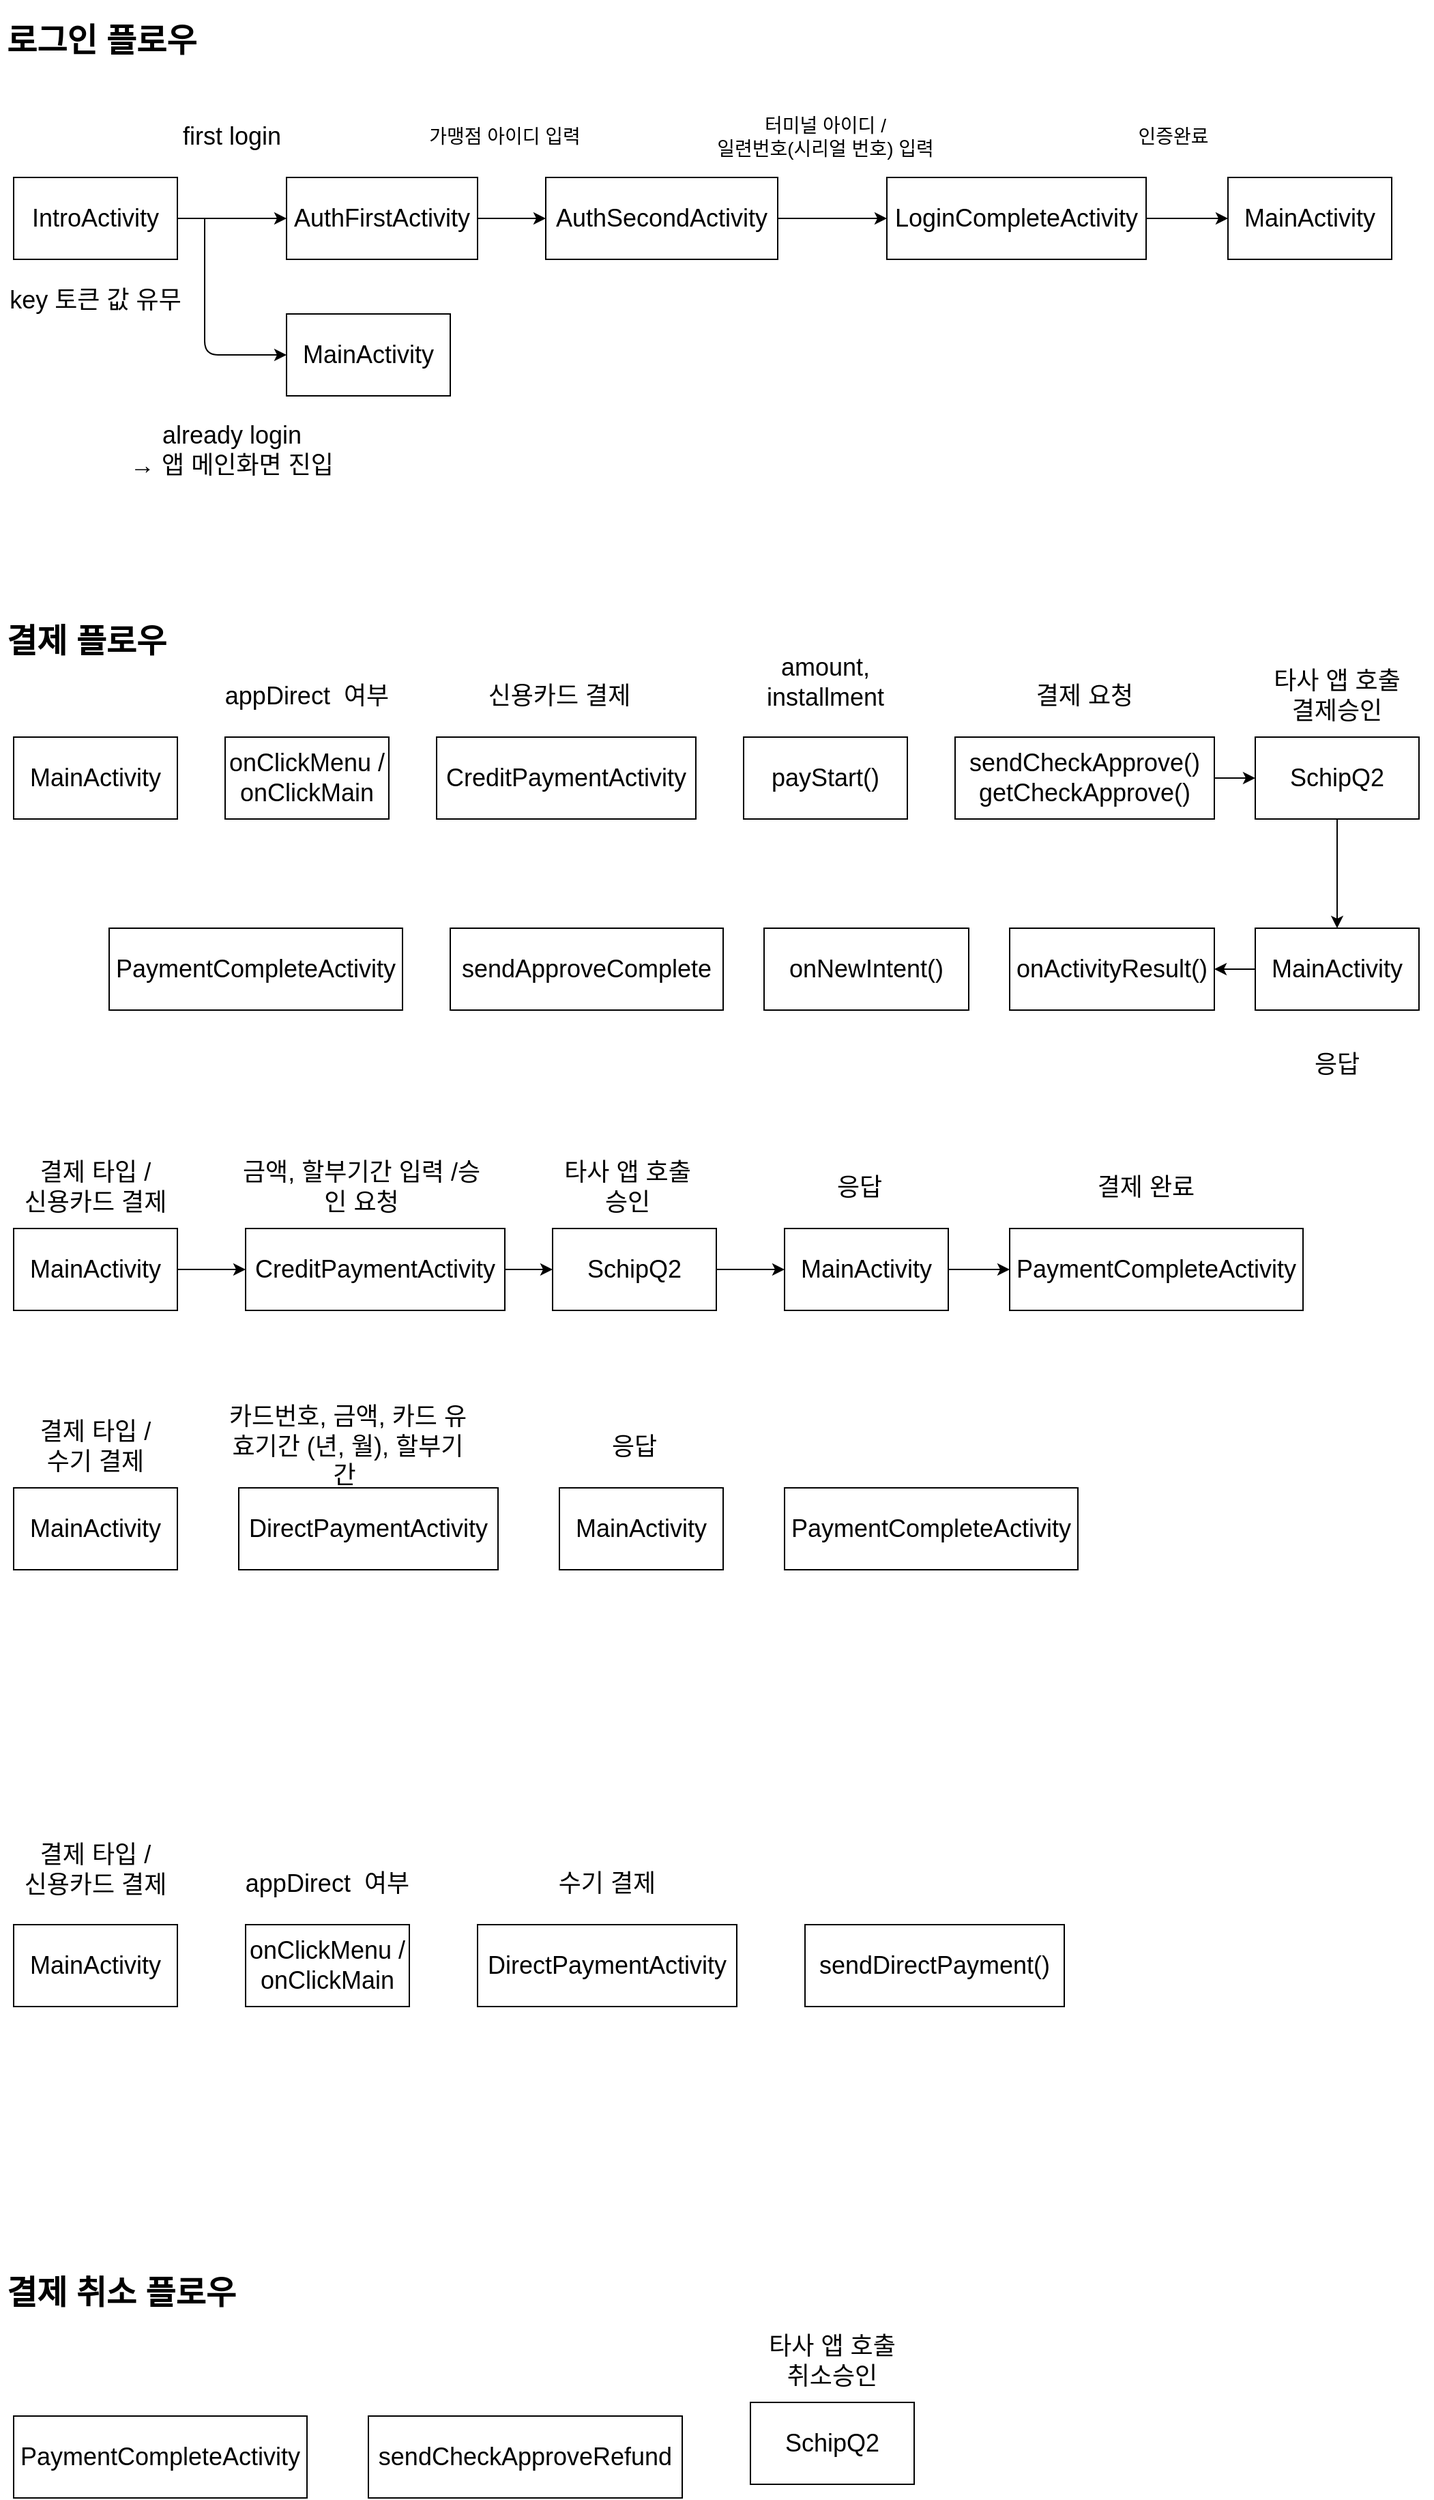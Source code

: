 <mxfile version="13.10.1" type="github">
  <diagram id="XsG1NGjMLy8Txl2xfddT" name="Page-1">
    <mxGraphModel dx="1902" dy="1047" grid="1" gridSize="10" guides="1" tooltips="1" connect="1" arrows="1" fold="1" page="0" pageScale="1" pageWidth="1100" pageHeight="850" math="0" shadow="0">
      <root>
        <mxCell id="0" />
        <mxCell id="1" parent="0" />
        <mxCell id="rkTGoCr_PCal79WlTi9f-8" style="edgeStyle=orthogonalEdgeStyle;rounded=0;orthogonalLoop=1;jettySize=auto;html=1;" parent="1" source="rkTGoCr_PCal79WlTi9f-4" target="rkTGoCr_PCal79WlTi9f-5" edge="1">
          <mxGeometry relative="1" as="geometry" />
        </mxCell>
        <mxCell id="rkTGoCr_PCal79WlTi9f-4" value="&lt;font style=&quot;font-size: 18px&quot;&gt;IntroActivity&lt;/font&gt;" style="rounded=0;whiteSpace=wrap;html=1;" parent="1" vertex="1">
          <mxGeometry x="50" y="150" width="120" height="60" as="geometry" />
        </mxCell>
        <mxCell id="rkTGoCr_PCal79WlTi9f-24" value="" style="edgeStyle=orthogonalEdgeStyle;rounded=0;orthogonalLoop=1;jettySize=auto;html=1;" parent="1" source="rkTGoCr_PCal79WlTi9f-5" target="rkTGoCr_PCal79WlTi9f-16" edge="1">
          <mxGeometry relative="1" as="geometry" />
        </mxCell>
        <mxCell id="rkTGoCr_PCal79WlTi9f-5" value="&lt;font style=&quot;font-size: 18px&quot;&gt;AuthFirstActivity&lt;/font&gt;" style="rounded=0;whiteSpace=wrap;html=1;" parent="1" vertex="1">
          <mxGeometry x="250" y="150" width="140" height="60" as="geometry" />
        </mxCell>
        <mxCell id="rkTGoCr_PCal79WlTi9f-6" value="&lt;font style=&quot;font-size: 18px&quot;&gt;MainActivity&lt;/font&gt;" style="rounded=0;whiteSpace=wrap;html=1;" parent="1" vertex="1">
          <mxGeometry x="250" y="250" width="120" height="60" as="geometry" />
        </mxCell>
        <mxCell id="rkTGoCr_PCal79WlTi9f-11" value="&lt;h1&gt;로그인 플로우&lt;/h1&gt;" style="text;html=1;strokeColor=none;fillColor=none;spacing=5;spacingTop=-20;whiteSpace=wrap;overflow=hidden;rounded=0;" parent="1" vertex="1">
          <mxGeometry x="40" y="30" width="160" height="40" as="geometry" />
        </mxCell>
        <mxCell id="rkTGoCr_PCal79WlTi9f-12" value="&lt;h1&gt;결제 플로우&lt;/h1&gt;" style="text;html=1;strokeColor=none;fillColor=none;spacing=5;spacingTop=-20;whiteSpace=wrap;overflow=hidden;rounded=0;" parent="1" vertex="1">
          <mxGeometry x="40" y="470" width="160" height="40" as="geometry" />
        </mxCell>
        <mxCell id="rkTGoCr_PCal79WlTi9f-13" value="&lt;span style=&quot;font-size: 18px&quot;&gt;first login&lt;/span&gt;" style="text;html=1;strokeColor=none;fillColor=none;align=center;verticalAlign=middle;whiteSpace=wrap;rounded=0;" parent="1" vertex="1">
          <mxGeometry x="140" y="100" width="140" height="40" as="geometry" />
        </mxCell>
        <mxCell id="rkTGoCr_PCal79WlTi9f-14" value="" style="endArrow=classic;html=1;entryX=0;entryY=0.5;entryDx=0;entryDy=0;" parent="1" target="rkTGoCr_PCal79WlTi9f-6" edge="1">
          <mxGeometry width="50" height="50" relative="1" as="geometry">
            <mxPoint x="190" y="180" as="sourcePoint" />
            <mxPoint x="190" y="280" as="targetPoint" />
            <Array as="points">
              <mxPoint x="190" y="280" />
            </Array>
          </mxGeometry>
        </mxCell>
        <mxCell id="rkTGoCr_PCal79WlTi9f-15" value="&lt;span style=&quot;font-size: 18px&quot;&gt;already login&lt;br&gt;→ 앱 메인화면 진입&lt;br&gt;&lt;/span&gt;" style="text;html=1;strokeColor=none;fillColor=none;align=center;verticalAlign=middle;whiteSpace=wrap;rounded=0;" parent="1" vertex="1">
          <mxGeometry x="120" y="330" width="180" height="40" as="geometry" />
        </mxCell>
        <mxCell id="rkTGoCr_PCal79WlTi9f-25" value="" style="edgeStyle=orthogonalEdgeStyle;rounded=0;orthogonalLoop=1;jettySize=auto;html=1;" parent="1" source="rkTGoCr_PCal79WlTi9f-16" target="rkTGoCr_PCal79WlTi9f-20" edge="1">
          <mxGeometry relative="1" as="geometry" />
        </mxCell>
        <mxCell id="rkTGoCr_PCal79WlTi9f-16" value="&lt;font style=&quot;font-size: 18px&quot;&gt;AuthSecondActivity&lt;/font&gt;" style="rounded=0;whiteSpace=wrap;html=1;" parent="1" vertex="1">
          <mxGeometry x="440" y="150" width="170" height="60" as="geometry" />
        </mxCell>
        <mxCell id="rkTGoCr_PCal79WlTi9f-17" value="&lt;font style=&quot;font-size: 14px&quot;&gt;가맹점 아이디 입력&lt;/font&gt;" style="text;html=1;strokeColor=none;fillColor=none;align=center;verticalAlign=middle;whiteSpace=wrap;rounded=0;" parent="1" vertex="1">
          <mxGeometry x="340" y="100" width="140" height="40" as="geometry" />
        </mxCell>
        <mxCell id="rkTGoCr_PCal79WlTi9f-18" value="&lt;font style=&quot;font-size: 14px&quot;&gt;터미널 아이디 / &lt;br&gt;일련번호(시리얼 번호) 입력&lt;/font&gt;" style="text;html=1;strokeColor=none;fillColor=none;align=center;verticalAlign=middle;whiteSpace=wrap;rounded=0;" parent="1" vertex="1">
          <mxGeometry x="550" y="100" width="190" height="40" as="geometry" />
        </mxCell>
        <mxCell id="rkTGoCr_PCal79WlTi9f-26" value="" style="edgeStyle=orthogonalEdgeStyle;rounded=0;orthogonalLoop=1;jettySize=auto;html=1;" parent="1" source="rkTGoCr_PCal79WlTi9f-20" target="rkTGoCr_PCal79WlTi9f-22" edge="1">
          <mxGeometry relative="1" as="geometry" />
        </mxCell>
        <mxCell id="rkTGoCr_PCal79WlTi9f-20" value="&lt;font style=&quot;font-size: 18px&quot;&gt;LoginCompleteActivity&lt;/font&gt;" style="rounded=0;whiteSpace=wrap;html=1;" parent="1" vertex="1">
          <mxGeometry x="690" y="150" width="190" height="60" as="geometry" />
        </mxCell>
        <mxCell id="rkTGoCr_PCal79WlTi9f-21" value="&lt;font style=&quot;font-size: 14px&quot;&gt;인증완료&lt;/font&gt;" style="text;html=1;strokeColor=none;fillColor=none;align=center;verticalAlign=middle;whiteSpace=wrap;rounded=0;" parent="1" vertex="1">
          <mxGeometry x="830" y="100" width="140" height="40" as="geometry" />
        </mxCell>
        <mxCell id="rkTGoCr_PCal79WlTi9f-22" value="&lt;font style=&quot;font-size: 18px&quot;&gt;MainActivity&lt;/font&gt;" style="rounded=0;whiteSpace=wrap;html=1;" parent="1" vertex="1">
          <mxGeometry x="940" y="150" width="120" height="60" as="geometry" />
        </mxCell>
        <mxCell id="rkTGoCr_PCal79WlTi9f-23" value="&lt;font style=&quot;font-size: 18px&quot;&gt;MainActivity&lt;/font&gt;" style="rounded=0;whiteSpace=wrap;html=1;" parent="1" vertex="1">
          <mxGeometry x="50" y="560" width="120" height="60" as="geometry" />
        </mxCell>
        <mxCell id="rkTGoCr_PCal79WlTi9f-30" value="&lt;span style=&quot;font-size: 18px&quot;&gt;key 토큰 값 유무&lt;/span&gt;" style="text;html=1;strokeColor=none;fillColor=none;align=center;verticalAlign=middle;whiteSpace=wrap;rounded=0;" parent="1" vertex="1">
          <mxGeometry x="40" y="220" width="140" height="40" as="geometry" />
        </mxCell>
        <mxCell id="Q_B2u1Nn1Y0NjtZ0O8QM-1" value="&lt;font style=&quot;font-size: 18px&quot;&gt;onClickMenu /&lt;br&gt;onClickMain&lt;br&gt;&lt;/font&gt;" style="rounded=0;whiteSpace=wrap;html=1;" parent="1" vertex="1">
          <mxGeometry x="205" y="560" width="120" height="60" as="geometry" />
        </mxCell>
        <mxCell id="Q_B2u1Nn1Y0NjtZ0O8QM-3" value="&lt;font style=&quot;font-size: 18px&quot;&gt;CreditPaymentActivity&lt;br&gt;&lt;/font&gt;" style="rounded=0;whiteSpace=wrap;html=1;" parent="1" vertex="1">
          <mxGeometry x="360" y="560" width="190" height="60" as="geometry" />
        </mxCell>
        <mxCell id="Q_B2u1Nn1Y0NjtZ0O8QM-4" value="&lt;font style=&quot;font-size: 18px&quot;&gt;DirectPaymentActivity&lt;br&gt;&lt;/font&gt;" style="rounded=0;whiteSpace=wrap;html=1;" parent="1" vertex="1">
          <mxGeometry x="390" y="1430" width="190" height="60" as="geometry" />
        </mxCell>
        <mxCell id="Q_B2u1Nn1Y0NjtZ0O8QM-6" value="&lt;span style=&quot;font-size: 18px&quot;&gt;appDirect&amp;nbsp; 여부&lt;/span&gt;" style="text;html=1;strokeColor=none;fillColor=none;align=center;verticalAlign=middle;whiteSpace=wrap;rounded=0;" parent="1" vertex="1">
          <mxGeometry x="195" y="510" width="140" height="40" as="geometry" />
        </mxCell>
        <mxCell id="Q_B2u1Nn1Y0NjtZ0O8QM-7" value="&lt;span style=&quot;font-size: 18px&quot;&gt;신용카드 결제&lt;/span&gt;" style="text;html=1;strokeColor=none;fillColor=none;align=center;verticalAlign=middle;whiteSpace=wrap;rounded=0;" parent="1" vertex="1">
          <mxGeometry x="380" y="510" width="140" height="40" as="geometry" />
        </mxCell>
        <mxCell id="Q_B2u1Nn1Y0NjtZ0O8QM-8" value="&lt;span style=&quot;font-size: 18px&quot;&gt;수기 결제&lt;/span&gt;" style="text;html=1;strokeColor=none;fillColor=none;align=center;verticalAlign=middle;whiteSpace=wrap;rounded=0;" parent="1" vertex="1">
          <mxGeometry x="415" y="1380" width="140" height="40" as="geometry" />
        </mxCell>
        <mxCell id="Q_B2u1Nn1Y0NjtZ0O8QM-9" value="&lt;font style=&quot;font-size: 18px&quot;&gt;payStart()&lt;/font&gt;" style="rounded=0;whiteSpace=wrap;html=1;" parent="1" vertex="1">
          <mxGeometry x="585" y="560" width="120" height="60" as="geometry" />
        </mxCell>
        <mxCell id="Q_B2u1Nn1Y0NjtZ0O8QM-10" value="&lt;span style=&quot;font-size: 18px&quot;&gt;amount, installment&lt;/span&gt;" style="text;html=1;strokeColor=none;fillColor=none;align=center;verticalAlign=middle;whiteSpace=wrap;rounded=0;" parent="1" vertex="1">
          <mxGeometry x="575" y="500" width="140" height="40" as="geometry" />
        </mxCell>
        <mxCell id="0Azxwh3zIwe1iMM0iR9Q-41" value="" style="edgeStyle=orthogonalEdgeStyle;rounded=0;orthogonalLoop=1;jettySize=auto;html=1;" edge="1" parent="1" source="Q_B2u1Nn1Y0NjtZ0O8QM-11" target="Q_B2u1Nn1Y0NjtZ0O8QM-12">
          <mxGeometry relative="1" as="geometry" />
        </mxCell>
        <mxCell id="Q_B2u1Nn1Y0NjtZ0O8QM-11" value="&lt;font style=&quot;font-size: 18px&quot;&gt;sendCheckApprove()&lt;br&gt;getCheckApprove()&lt;br&gt;&lt;/font&gt;" style="rounded=0;whiteSpace=wrap;html=1;" parent="1" vertex="1">
          <mxGeometry x="740" y="560" width="190" height="60" as="geometry" />
        </mxCell>
        <mxCell id="0Azxwh3zIwe1iMM0iR9Q-39" value="" style="edgeStyle=orthogonalEdgeStyle;rounded=0;orthogonalLoop=1;jettySize=auto;html=1;" edge="1" parent="1" source="Q_B2u1Nn1Y0NjtZ0O8QM-12" target="Q_B2u1Nn1Y0NjtZ0O8QM-15">
          <mxGeometry relative="1" as="geometry" />
        </mxCell>
        <mxCell id="Q_B2u1Nn1Y0NjtZ0O8QM-12" value="&lt;font style=&quot;font-size: 18px&quot;&gt;SchipQ2&lt;/font&gt;" style="rounded=0;whiteSpace=wrap;html=1;" parent="1" vertex="1">
          <mxGeometry x="960" y="560" width="120" height="60" as="geometry" />
        </mxCell>
        <mxCell id="Q_B2u1Nn1Y0NjtZ0O8QM-13" value="&lt;font style=&quot;font-size: 18px&quot;&gt;onActivityResult()&lt;br&gt;&lt;/font&gt;" style="rounded=0;whiteSpace=wrap;html=1;" parent="1" vertex="1">
          <mxGeometry x="780" y="700" width="150" height="60" as="geometry" />
        </mxCell>
        <mxCell id="0Azxwh3zIwe1iMM0iR9Q-40" value="" style="edgeStyle=orthogonalEdgeStyle;rounded=0;orthogonalLoop=1;jettySize=auto;html=1;" edge="1" parent="1" source="Q_B2u1Nn1Y0NjtZ0O8QM-15" target="Q_B2u1Nn1Y0NjtZ0O8QM-13">
          <mxGeometry relative="1" as="geometry" />
        </mxCell>
        <mxCell id="Q_B2u1Nn1Y0NjtZ0O8QM-15" value="&lt;font style=&quot;font-size: 18px&quot;&gt;MainActivity&lt;/font&gt;" style="rounded=0;whiteSpace=wrap;html=1;" parent="1" vertex="1">
          <mxGeometry x="960" y="700" width="120" height="60" as="geometry" />
        </mxCell>
        <mxCell id="Q_B2u1Nn1Y0NjtZ0O8QM-17" value="&lt;font style=&quot;font-size: 18px&quot;&gt;onNewIntent()&lt;br&gt;&lt;/font&gt;" style="rounded=0;whiteSpace=wrap;html=1;" parent="1" vertex="1">
          <mxGeometry x="600" y="700" width="150" height="60" as="geometry" />
        </mxCell>
        <mxCell id="Q_B2u1Nn1Y0NjtZ0O8QM-18" value="&lt;span style=&quot;font-size: 18px&quot;&gt;타사 앱 호출&lt;br&gt;결제승인&lt;br&gt;&lt;/span&gt;" style="text;html=1;strokeColor=none;fillColor=none;align=center;verticalAlign=middle;whiteSpace=wrap;rounded=0;" parent="1" vertex="1">
          <mxGeometry x="950" y="510" width="140" height="40" as="geometry" />
        </mxCell>
        <mxCell id="Q_B2u1Nn1Y0NjtZ0O8QM-19" value="&lt;span style=&quot;font-size: 18px&quot;&gt;응답&lt;/span&gt;" style="text;html=1;strokeColor=none;fillColor=none;align=center;verticalAlign=middle;whiteSpace=wrap;rounded=0;" parent="1" vertex="1">
          <mxGeometry x="950" y="780" width="140" height="40" as="geometry" />
        </mxCell>
        <mxCell id="Q_B2u1Nn1Y0NjtZ0O8QM-20" value="&lt;span style=&quot;font-size: 18px&quot;&gt;결제 요청&lt;/span&gt;" style="text;html=1;strokeColor=none;fillColor=none;align=center;verticalAlign=middle;whiteSpace=wrap;rounded=0;" parent="1" vertex="1">
          <mxGeometry x="765" y="510" width="140" height="40" as="geometry" />
        </mxCell>
        <mxCell id="0Azxwh3zIwe1iMM0iR9Q-1" value="&lt;font style=&quot;font-size: 18px&quot;&gt;PaymentCompleteActivity&lt;br&gt;&lt;/font&gt;" style="rounded=0;whiteSpace=wrap;html=1;" vertex="1" parent="1">
          <mxGeometry x="50" y="1790" width="215" height="60" as="geometry" />
        </mxCell>
        <mxCell id="0Azxwh3zIwe1iMM0iR9Q-2" value="&lt;font style=&quot;font-size: 18px&quot;&gt;sendCheckApproveRefund&lt;/font&gt;" style="rounded=0;whiteSpace=wrap;html=1;" vertex="1" parent="1">
          <mxGeometry x="310" y="1790" width="230" height="60" as="geometry" />
        </mxCell>
        <mxCell id="0Azxwh3zIwe1iMM0iR9Q-3" value="&lt;h1&gt;결제 취소 플로우&lt;/h1&gt;" style="text;html=1;strokeColor=none;fillColor=none;spacing=5;spacingTop=-20;whiteSpace=wrap;overflow=hidden;rounded=0;" vertex="1" parent="1">
          <mxGeometry x="40" y="1680" width="200" height="40" as="geometry" />
        </mxCell>
        <mxCell id="0Azxwh3zIwe1iMM0iR9Q-4" value="&lt;font style=&quot;font-size: 18px&quot;&gt;SchipQ2&lt;/font&gt;" style="rounded=0;whiteSpace=wrap;html=1;" vertex="1" parent="1">
          <mxGeometry x="590" y="1780" width="120" height="60" as="geometry" />
        </mxCell>
        <mxCell id="0Azxwh3zIwe1iMM0iR9Q-5" value="&lt;span style=&quot;font-size: 18px&quot;&gt;타사 앱 호출&lt;br&gt;취소승인&lt;br&gt;&lt;/span&gt;" style="text;html=1;strokeColor=none;fillColor=none;align=center;verticalAlign=middle;whiteSpace=wrap;rounded=0;" vertex="1" parent="1">
          <mxGeometry x="580" y="1730" width="140" height="40" as="geometry" />
        </mxCell>
        <mxCell id="0Azxwh3zIwe1iMM0iR9Q-6" value="&lt;font style=&quot;font-size: 18px&quot;&gt;PaymentCompleteActivity&lt;br&gt;&lt;/font&gt;" style="rounded=0;whiteSpace=wrap;html=1;" vertex="1" parent="1">
          <mxGeometry x="120" y="700" width="215" height="60" as="geometry" />
        </mxCell>
        <mxCell id="0Azxwh3zIwe1iMM0iR9Q-7" value="&lt;font style=&quot;font-size: 18px&quot;&gt;sendApproveComplete&lt;br&gt;&lt;/font&gt;" style="rounded=0;whiteSpace=wrap;html=1;" vertex="1" parent="1">
          <mxGeometry x="370" y="700" width="200" height="60" as="geometry" />
        </mxCell>
        <mxCell id="0Azxwh3zIwe1iMM0iR9Q-9" value="&lt;font style=&quot;font-size: 18px&quot;&gt;MainActivity&lt;/font&gt;" style="rounded=0;whiteSpace=wrap;html=1;" vertex="1" parent="1">
          <mxGeometry x="50" y="1430" width="120" height="60" as="geometry" />
        </mxCell>
        <mxCell id="0Azxwh3zIwe1iMM0iR9Q-10" value="&lt;font style=&quot;font-size: 18px&quot;&gt;onClickMenu /&lt;br&gt;onClickMain&lt;br&gt;&lt;/font&gt;" style="rounded=0;whiteSpace=wrap;html=1;" vertex="1" parent="1">
          <mxGeometry x="220" y="1430" width="120" height="60" as="geometry" />
        </mxCell>
        <mxCell id="0Azxwh3zIwe1iMM0iR9Q-11" value="&lt;span style=&quot;font-size: 18px&quot;&gt;appDirect&amp;nbsp; 여부&lt;/span&gt;" style="text;html=1;strokeColor=none;fillColor=none;align=center;verticalAlign=middle;whiteSpace=wrap;rounded=0;" vertex="1" parent="1">
          <mxGeometry x="210" y="1380" width="140" height="40" as="geometry" />
        </mxCell>
        <mxCell id="0Azxwh3zIwe1iMM0iR9Q-32" value="" style="edgeStyle=orthogonalEdgeStyle;rounded=0;orthogonalLoop=1;jettySize=auto;html=1;" edge="1" parent="1" source="0Azxwh3zIwe1iMM0iR9Q-13" target="0Azxwh3zIwe1iMM0iR9Q-15">
          <mxGeometry relative="1" as="geometry" />
        </mxCell>
        <mxCell id="0Azxwh3zIwe1iMM0iR9Q-13" value="&lt;font style=&quot;font-size: 18px&quot;&gt;MainActivity&lt;/font&gt;" style="rounded=0;whiteSpace=wrap;html=1;" vertex="1" parent="1">
          <mxGeometry x="50" y="920" width="120" height="60" as="geometry" />
        </mxCell>
        <mxCell id="0Azxwh3zIwe1iMM0iR9Q-33" value="" style="edgeStyle=orthogonalEdgeStyle;rounded=0;orthogonalLoop=1;jettySize=auto;html=1;" edge="1" parent="1" source="0Azxwh3zIwe1iMM0iR9Q-15" target="0Azxwh3zIwe1iMM0iR9Q-21">
          <mxGeometry relative="1" as="geometry" />
        </mxCell>
        <mxCell id="0Azxwh3zIwe1iMM0iR9Q-15" value="&lt;font style=&quot;font-size: 18px&quot;&gt;CreditPaymentActivity&lt;br&gt;&lt;/font&gt;" style="rounded=0;whiteSpace=wrap;html=1;" vertex="1" parent="1">
          <mxGeometry x="220" y="920" width="190" height="60" as="geometry" />
        </mxCell>
        <mxCell id="0Azxwh3zIwe1iMM0iR9Q-17" value="&lt;span style=&quot;font-size: 18px&quot;&gt;금액, 할부기간 입력 /승인 요청&lt;/span&gt;" style="text;html=1;strokeColor=none;fillColor=none;align=center;verticalAlign=middle;whiteSpace=wrap;rounded=0;" vertex="1" parent="1">
          <mxGeometry x="215" y="870" width="180" height="40" as="geometry" />
        </mxCell>
        <mxCell id="0Azxwh3zIwe1iMM0iR9Q-34" value="" style="edgeStyle=orthogonalEdgeStyle;rounded=0;orthogonalLoop=1;jettySize=auto;html=1;" edge="1" parent="1" source="0Azxwh3zIwe1iMM0iR9Q-21" target="0Azxwh3zIwe1iMM0iR9Q-23">
          <mxGeometry relative="1" as="geometry" />
        </mxCell>
        <mxCell id="0Azxwh3zIwe1iMM0iR9Q-21" value="&lt;font style=&quot;font-size: 18px&quot;&gt;SchipQ2&lt;/font&gt;" style="rounded=0;whiteSpace=wrap;html=1;" vertex="1" parent="1">
          <mxGeometry x="445" y="920" width="120" height="60" as="geometry" />
        </mxCell>
        <mxCell id="0Azxwh3zIwe1iMM0iR9Q-35" value="" style="edgeStyle=orthogonalEdgeStyle;rounded=0;orthogonalLoop=1;jettySize=auto;html=1;" edge="1" parent="1" source="0Azxwh3zIwe1iMM0iR9Q-23" target="0Azxwh3zIwe1iMM0iR9Q-28">
          <mxGeometry relative="1" as="geometry" />
        </mxCell>
        <mxCell id="0Azxwh3zIwe1iMM0iR9Q-23" value="&lt;font style=&quot;font-size: 18px&quot;&gt;MainActivity&lt;/font&gt;" style="rounded=0;whiteSpace=wrap;html=1;" vertex="1" parent="1">
          <mxGeometry x="615" y="920" width="120" height="60" as="geometry" />
        </mxCell>
        <mxCell id="0Azxwh3zIwe1iMM0iR9Q-25" value="&lt;span style=&quot;font-size: 18px&quot;&gt;타사 앱 호출&lt;br&gt;승인&lt;br&gt;&lt;/span&gt;" style="text;html=1;strokeColor=none;fillColor=none;align=center;verticalAlign=middle;whiteSpace=wrap;rounded=0;" vertex="1" parent="1">
          <mxGeometry x="430" y="870" width="140" height="40" as="geometry" />
        </mxCell>
        <mxCell id="0Azxwh3zIwe1iMM0iR9Q-26" value="&lt;span style=&quot;font-size: 18px&quot;&gt;응답&lt;/span&gt;" style="text;html=1;strokeColor=none;fillColor=none;align=center;verticalAlign=middle;whiteSpace=wrap;rounded=0;" vertex="1" parent="1">
          <mxGeometry x="600" y="870" width="140" height="40" as="geometry" />
        </mxCell>
        <mxCell id="0Azxwh3zIwe1iMM0iR9Q-28" value="&lt;font style=&quot;font-size: 18px&quot;&gt;PaymentCompleteActivity&lt;br&gt;&lt;/font&gt;" style="rounded=0;whiteSpace=wrap;html=1;" vertex="1" parent="1">
          <mxGeometry x="780" y="920" width="215" height="60" as="geometry" />
        </mxCell>
        <mxCell id="0Azxwh3zIwe1iMM0iR9Q-30" value="&lt;span style=&quot;font-size: 18px&quot;&gt;결제 완료&lt;/span&gt;" style="text;html=1;strokeColor=none;fillColor=none;align=center;verticalAlign=middle;whiteSpace=wrap;rounded=0;" vertex="1" parent="1">
          <mxGeometry x="810" y="870" width="140" height="40" as="geometry" />
        </mxCell>
        <mxCell id="0Azxwh3zIwe1iMM0iR9Q-36" value="&lt;span style=&quot;font-size: 18px&quot;&gt;결제 타입 / &lt;br&gt;신용카드 결제&lt;/span&gt;" style="text;html=1;strokeColor=none;fillColor=none;align=center;verticalAlign=middle;whiteSpace=wrap;rounded=0;" vertex="1" parent="1">
          <mxGeometry x="40" y="870" width="140" height="40" as="geometry" />
        </mxCell>
        <mxCell id="0Azxwh3zIwe1iMM0iR9Q-38" style="edgeStyle=orthogonalEdgeStyle;rounded=0;orthogonalLoop=1;jettySize=auto;html=1;exitX=0.5;exitY=1;exitDx=0;exitDy=0;" edge="1" parent="1" source="0Azxwh3zIwe1iMM0iR9Q-17" target="0Azxwh3zIwe1iMM0iR9Q-17">
          <mxGeometry relative="1" as="geometry" />
        </mxCell>
        <mxCell id="0Azxwh3zIwe1iMM0iR9Q-42" value="&lt;span style=&quot;font-size: 18px&quot;&gt;결제 타입 / &lt;br&gt;신용카드 결제&lt;/span&gt;" style="text;html=1;strokeColor=none;fillColor=none;align=center;verticalAlign=middle;whiteSpace=wrap;rounded=0;" vertex="1" parent="1">
          <mxGeometry x="40" y="1370" width="140" height="40" as="geometry" />
        </mxCell>
        <mxCell id="0Azxwh3zIwe1iMM0iR9Q-43" value="&lt;font style=&quot;font-size: 18px&quot;&gt;DirectPaymentActivity&lt;br&gt;&lt;/font&gt;" style="rounded=0;whiteSpace=wrap;html=1;" vertex="1" parent="1">
          <mxGeometry x="215" y="1110" width="190" height="60" as="geometry" />
        </mxCell>
        <mxCell id="0Azxwh3zIwe1iMM0iR9Q-45" value="&lt;font style=&quot;font-size: 18px&quot;&gt;MainActivity&lt;/font&gt;" style="rounded=0;whiteSpace=wrap;html=1;" vertex="1" parent="1">
          <mxGeometry x="50" y="1110" width="120" height="60" as="geometry" />
        </mxCell>
        <mxCell id="0Azxwh3zIwe1iMM0iR9Q-48" value="&lt;span style=&quot;font-size: 18px&quot;&gt;결제 타입 / &lt;br&gt;수기 결제&lt;/span&gt;" style="text;html=1;strokeColor=none;fillColor=none;align=center;verticalAlign=middle;whiteSpace=wrap;rounded=0;" vertex="1" parent="1">
          <mxGeometry x="40" y="1060" width="140" height="40" as="geometry" />
        </mxCell>
        <mxCell id="0Azxwh3zIwe1iMM0iR9Q-49" value="&lt;span style=&quot;font-size: 18px&quot;&gt;카드번호, 금액, 카드 유효기간 (년, 월), 할부기간&amp;nbsp;&lt;/span&gt;" style="text;html=1;strokeColor=none;fillColor=none;align=center;verticalAlign=middle;whiteSpace=wrap;rounded=0;" vertex="1" parent="1">
          <mxGeometry x="205" y="1060" width="180" height="40" as="geometry" />
        </mxCell>
        <mxCell id="0Azxwh3zIwe1iMM0iR9Q-50" value="&lt;font style=&quot;font-size: 18px&quot;&gt;sendDirectPayment()&lt;br&gt;&lt;/font&gt;" style="rounded=0;whiteSpace=wrap;html=1;" vertex="1" parent="1">
          <mxGeometry x="630" y="1430" width="190" height="60" as="geometry" />
        </mxCell>
        <mxCell id="0Azxwh3zIwe1iMM0iR9Q-51" value="&lt;font style=&quot;font-size: 18px&quot;&gt;PaymentCompleteActivity&lt;br&gt;&lt;/font&gt;" style="rounded=0;whiteSpace=wrap;html=1;" vertex="1" parent="1">
          <mxGeometry x="615" y="1110" width="215" height="60" as="geometry" />
        </mxCell>
        <mxCell id="0Azxwh3zIwe1iMM0iR9Q-52" value="&lt;font style=&quot;font-size: 18px&quot;&gt;MainActivity&lt;/font&gt;" style="rounded=0;whiteSpace=wrap;html=1;" vertex="1" parent="1">
          <mxGeometry x="450" y="1110" width="120" height="60" as="geometry" />
        </mxCell>
        <mxCell id="0Azxwh3zIwe1iMM0iR9Q-53" value="&lt;span style=&quot;font-size: 18px&quot;&gt;응답&lt;/span&gt;" style="text;html=1;strokeColor=none;fillColor=none;align=center;verticalAlign=middle;whiteSpace=wrap;rounded=0;" vertex="1" parent="1">
          <mxGeometry x="435" y="1060" width="140" height="40" as="geometry" />
        </mxCell>
      </root>
    </mxGraphModel>
  </diagram>
</mxfile>
